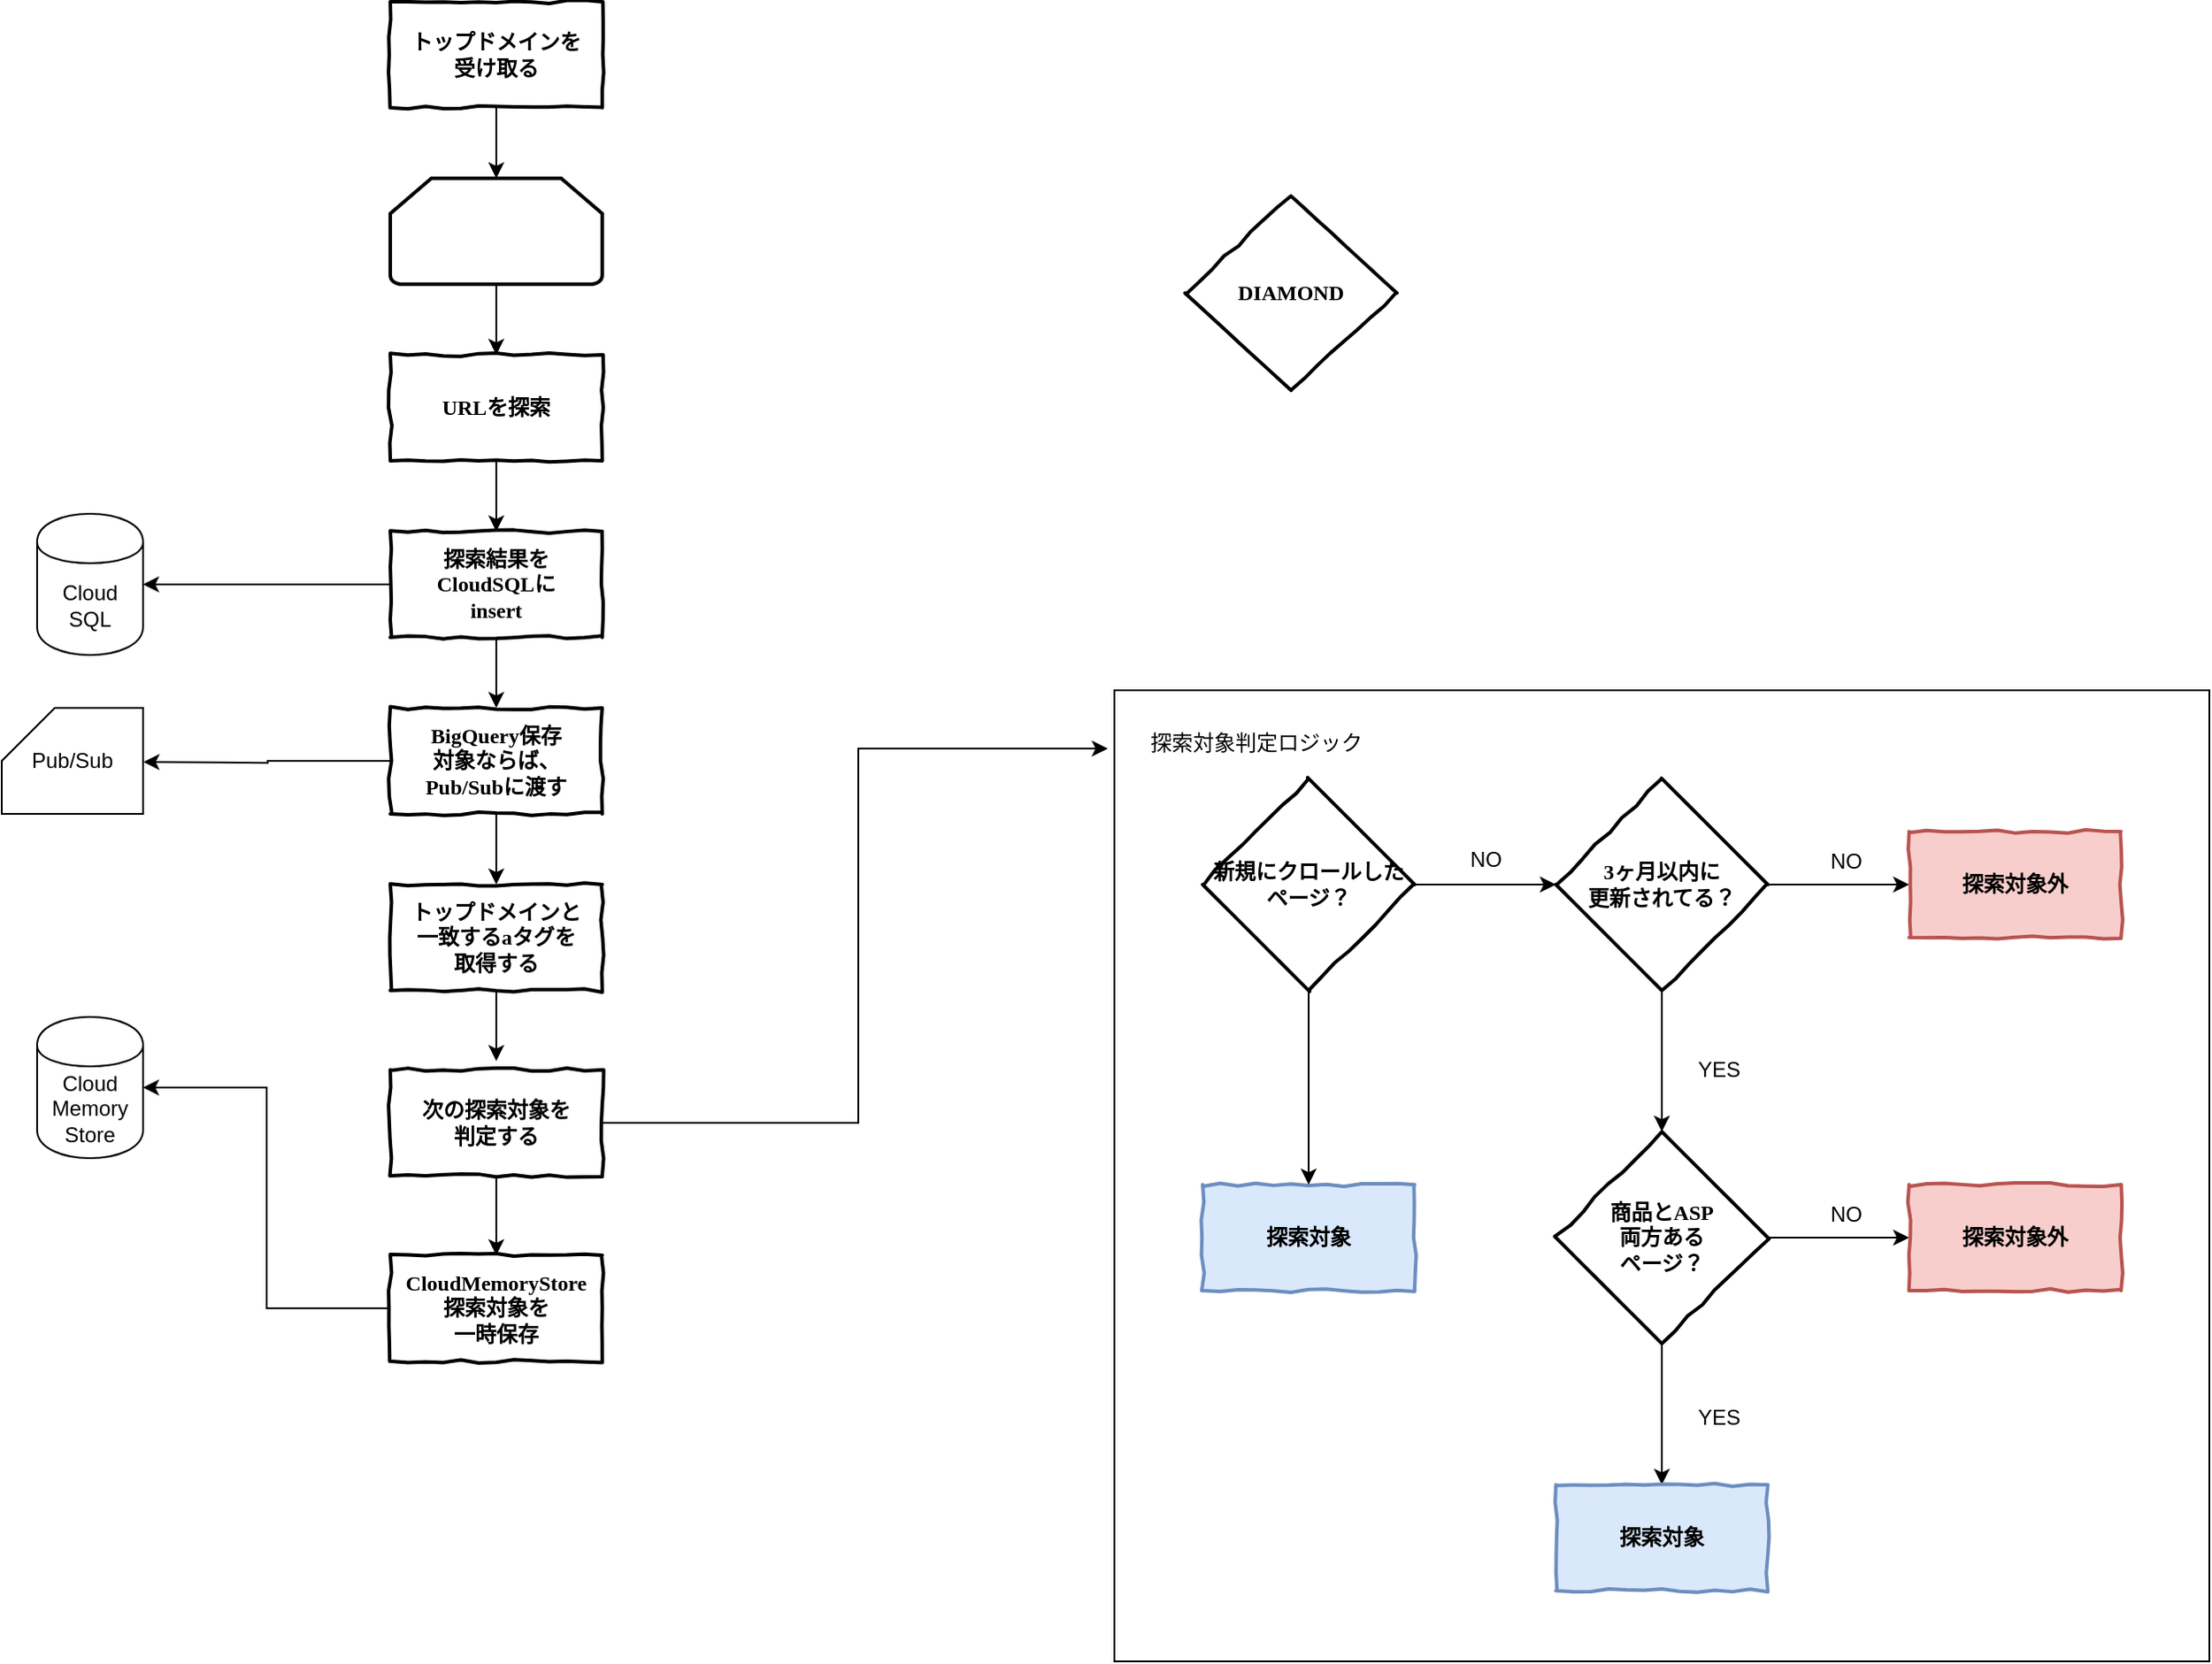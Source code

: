 <mxfile version="12.4.3" type="github" pages="1"><diagram id="J70zLY38wR2NkyfccbgC" name="Page-1"><mxGraphModel dx="2488" dy="2060" grid="1" gridSize="10" guides="1" tooltips="1" connect="1" arrows="1" fold="1" page="1" pageScale="1" pageWidth="827" pageHeight="1169" math="0" shadow="0"><root><mxCell id="0"/><mxCell id="1" parent="0"/><mxCell id="s6GqBUCvVQPSU-Hxvb5w-60" value="" style="edgeStyle=orthogonalEdgeStyle;rounded=0;orthogonalLoop=1;jettySize=auto;html=1;" edge="1" parent="1" source="s6GqBUCvVQPSU-Hxvb5w-3" target="s6GqBUCvVQPSU-Hxvb5w-59"><mxGeometry relative="1" as="geometry"/></mxCell><mxCell id="s6GqBUCvVQPSU-Hxvb5w-3" value="URLを探索" style="html=1;whiteSpace=wrap;comic=1;strokeWidth=2;fontFamily=Comic Sans MS;fontStyle=1;" vertex="1" parent="1"><mxGeometry x="180" y="160" width="120" height="60" as="geometry"/></mxCell><mxCell id="s6GqBUCvVQPSU-Hxvb5w-64" value="" style="edgeStyle=orthogonalEdgeStyle;rounded=0;orthogonalLoop=1;jettySize=auto;html=1;" edge="1" parent="1" source="s6GqBUCvVQPSU-Hxvb5w-59" target="s6GqBUCvVQPSU-Hxvb5w-63"><mxGeometry relative="1" as="geometry"/></mxCell><mxCell id="s6GqBUCvVQPSU-Hxvb5w-65" style="edgeStyle=orthogonalEdgeStyle;rounded=0;orthogonalLoop=1;jettySize=auto;html=1;" edge="1" parent="1" source="s6GqBUCvVQPSU-Hxvb5w-59" target="s6GqBUCvVQPSU-Hxvb5w-61"><mxGeometry relative="1" as="geometry"/></mxCell><mxCell id="s6GqBUCvVQPSU-Hxvb5w-59" value="探索結果を&lt;br&gt;CloudSQLに&lt;br&gt;insert" style="html=1;whiteSpace=wrap;comic=1;strokeWidth=2;fontFamily=Comic Sans MS;fontStyle=1;" vertex="1" parent="1"><mxGeometry x="180" y="260" width="120" height="60" as="geometry"/></mxCell><mxCell id="s6GqBUCvVQPSU-Hxvb5w-67" style="edgeStyle=orthogonalEdgeStyle;rounded=0;orthogonalLoop=1;jettySize=auto;html=1;entryX=1;entryY=0.5;entryDx=0;entryDy=0;" edge="1" parent="1" source="s6GqBUCvVQPSU-Hxvb5w-63"><mxGeometry relative="1" as="geometry"><mxPoint x="40.235" y="390.588" as="targetPoint"/></mxGeometry></mxCell><mxCell id="s6GqBUCvVQPSU-Hxvb5w-74" value="" style="edgeStyle=orthogonalEdgeStyle;rounded=0;orthogonalLoop=1;jettySize=auto;html=1;" edge="1" parent="1" source="s6GqBUCvVQPSU-Hxvb5w-63" target="s6GqBUCvVQPSU-Hxvb5w-16"><mxGeometry relative="1" as="geometry"/></mxCell><mxCell id="s6GqBUCvVQPSU-Hxvb5w-63" value="BigQuery保存&lt;br&gt;対象ならば、&lt;br&gt;Pub/Subに渡す" style="html=1;whiteSpace=wrap;comic=1;strokeWidth=2;fontFamily=Comic Sans MS;fontStyle=1;" vertex="1" parent="1"><mxGeometry x="180" y="360" width="120" height="60" as="geometry"/></mxCell><mxCell id="s6GqBUCvVQPSU-Hxvb5w-19" value="" style="edgeStyle=orthogonalEdgeStyle;rounded=0;orthogonalLoop=1;jettySize=auto;html=1;" edge="1" parent="1" source="s6GqBUCvVQPSU-Hxvb5w-16"><mxGeometry relative="1" as="geometry"><mxPoint x="240" y="560" as="targetPoint"/></mxGeometry></mxCell><mxCell id="s6GqBUCvVQPSU-Hxvb5w-16" value="トップドメインと&lt;br&gt;一致するaタグを&lt;br&gt;取得する" style="html=1;whiteSpace=wrap;comic=1;strokeWidth=2;fontFamily=Comic Sans MS;fontStyle=1;" vertex="1" parent="1"><mxGeometry x="180" y="460" width="120" height="60" as="geometry"/></mxCell><mxCell id="s6GqBUCvVQPSU-Hxvb5w-9" value="" style="edgeStyle=orthogonalEdgeStyle;rounded=0;orthogonalLoop=1;jettySize=auto;html=1;" edge="1" parent="1" source="s6GqBUCvVQPSU-Hxvb5w-6" target="s6GqBUCvVQPSU-Hxvb5w-3"><mxGeometry relative="1" as="geometry"/></mxCell><mxCell id="s6GqBUCvVQPSU-Hxvb5w-6" value="" style="strokeWidth=2;html=1;shape=mxgraph.flowchart.loop_limit;whiteSpace=wrap;" vertex="1" parent="1"><mxGeometry x="180" y="60" width="120" height="60" as="geometry"/></mxCell><mxCell id="s6GqBUCvVQPSU-Hxvb5w-15" value="" style="edgeStyle=orthogonalEdgeStyle;rounded=0;orthogonalLoop=1;jettySize=auto;html=1;" edge="1" parent="1" source="s6GqBUCvVQPSU-Hxvb5w-14" target="s6GqBUCvVQPSU-Hxvb5w-6"><mxGeometry relative="1" as="geometry"/></mxCell><mxCell id="s6GqBUCvVQPSU-Hxvb5w-14" value="トップドメインを&lt;br&gt;受け取る" style="html=1;whiteSpace=wrap;comic=1;strokeWidth=2;fontFamily=Comic Sans MS;fontStyle=1;" vertex="1" parent="1"><mxGeometry x="180" y="-40" width="120" height="60" as="geometry"/></mxCell><mxCell id="s6GqBUCvVQPSU-Hxvb5w-52" value="" style="edgeStyle=orthogonalEdgeStyle;rounded=0;orthogonalLoop=1;jettySize=auto;html=1;" edge="1" parent="1" source="s6GqBUCvVQPSU-Hxvb5w-49" target="s6GqBUCvVQPSU-Hxvb5w-51"><mxGeometry relative="1" as="geometry"/></mxCell><mxCell id="s6GqBUCvVQPSU-Hxvb5w-57" style="edgeStyle=orthogonalEdgeStyle;rounded=0;orthogonalLoop=1;jettySize=auto;html=1;entryX=-0.006;entryY=0.06;entryDx=0;entryDy=0;entryPerimeter=0;" edge="1" parent="1" source="s6GqBUCvVQPSU-Hxvb5w-49" target="s6GqBUCvVQPSU-Hxvb5w-55"><mxGeometry relative="1" as="geometry"/></mxCell><mxCell id="s6GqBUCvVQPSU-Hxvb5w-49" value="次の探索対象を&lt;br&gt;判定する" style="html=1;whiteSpace=wrap;comic=1;strokeWidth=2;fontFamily=Comic Sans MS;fontStyle=1;" vertex="1" parent="1"><mxGeometry x="180" y="565" width="120" height="60" as="geometry"/></mxCell><mxCell id="s6GqBUCvVQPSU-Hxvb5w-68" style="edgeStyle=orthogonalEdgeStyle;rounded=0;orthogonalLoop=1;jettySize=auto;html=1;entryX=1;entryY=0.5;entryDx=0;entryDy=0;" edge="1" parent="1" source="s6GqBUCvVQPSU-Hxvb5w-51" target="s6GqBUCvVQPSU-Hxvb5w-53"><mxGeometry relative="1" as="geometry"/></mxCell><mxCell id="s6GqBUCvVQPSU-Hxvb5w-51" value="CloudMemoryStore&lt;br&gt;探索対象を&lt;br&gt;一時保存" style="html=1;whiteSpace=wrap;comic=1;strokeWidth=2;fontFamily=Comic Sans MS;fontStyle=1;" vertex="1" parent="1"><mxGeometry x="180" y="670" width="120" height="60" as="geometry"/></mxCell><mxCell id="s6GqBUCvVQPSU-Hxvb5w-53" value="Cloud&lt;br&gt;Memory&lt;br&gt;Store" style="shape=cylinder;whiteSpace=wrap;html=1;boundedLbl=1;backgroundOutline=1;" vertex="1" parent="1"><mxGeometry x="-20" y="535" width="60" height="80" as="geometry"/></mxCell><mxCell id="s6GqBUCvVQPSU-Hxvb5w-58" value="" style="group" vertex="1" connectable="0" parent="1"><mxGeometry x="590" y="350" width="620" height="550" as="geometry"/></mxCell><mxCell id="s6GqBUCvVQPSU-Hxvb5w-55" value="" style="rounded=0;whiteSpace=wrap;html=1;" vertex="1" parent="s6GqBUCvVQPSU-Hxvb5w-58"><mxGeometry width="620" height="550" as="geometry"/></mxCell><mxCell id="s6GqBUCvVQPSU-Hxvb5w-21" value="新規にクロールした&lt;br&gt;ページ？" style="rhombus;html=1;align=center;whiteSpace=wrap;comic=1;strokeWidth=2;fontFamily=Comic Sans MS;fontStyle=1;" vertex="1" parent="s6GqBUCvVQPSU-Hxvb5w-58"><mxGeometry x="50" y="50" width="120" height="120" as="geometry"/></mxCell><mxCell id="s6GqBUCvVQPSU-Hxvb5w-32" value="" style="edgeStyle=orthogonalEdgeStyle;rounded=0;orthogonalLoop=1;jettySize=auto;html=1;" edge="1" parent="s6GqBUCvVQPSU-Hxvb5w-58" source="s6GqBUCvVQPSU-Hxvb5w-22"><mxGeometry relative="1" as="geometry"><mxPoint x="450.0" y="110" as="targetPoint"/></mxGeometry></mxCell><mxCell id="s6GqBUCvVQPSU-Hxvb5w-22" value="3ヶ月以内に&lt;br&gt;更新されてる？" style="rhombus;html=1;align=center;whiteSpace=wrap;comic=1;strokeWidth=2;fontFamily=Comic Sans MS;fontStyle=1;" vertex="1" parent="s6GqBUCvVQPSU-Hxvb5w-58"><mxGeometry x="250" y="50" width="120" height="120" as="geometry"/></mxCell><mxCell id="s6GqBUCvVQPSU-Hxvb5w-23" value="" style="edgeStyle=orthogonalEdgeStyle;rounded=0;orthogonalLoop=1;jettySize=auto;html=1;" edge="1" parent="s6GqBUCvVQPSU-Hxvb5w-58" source="s6GqBUCvVQPSU-Hxvb5w-21" target="s6GqBUCvVQPSU-Hxvb5w-22"><mxGeometry relative="1" as="geometry"/></mxCell><mxCell id="s6GqBUCvVQPSU-Hxvb5w-29" value="" style="edgeStyle=orthogonalEdgeStyle;rounded=0;orthogonalLoop=1;jettySize=auto;html=1;" edge="1" parent="s6GqBUCvVQPSU-Hxvb5w-58" source="s6GqBUCvVQPSU-Hxvb5w-25"><mxGeometry relative="1" as="geometry"><mxPoint x="310.0" y="450" as="targetPoint"/></mxGeometry></mxCell><mxCell id="s6GqBUCvVQPSU-Hxvb5w-25" value="商品とASP&lt;br&gt;両方ある&lt;br&gt;ページ？" style="rhombus;html=1;align=center;whiteSpace=wrap;comic=1;strokeWidth=2;fontFamily=Comic Sans MS;fontStyle=1;" vertex="1" parent="s6GqBUCvVQPSU-Hxvb5w-58"><mxGeometry x="250" y="250" width="120" height="120" as="geometry"/></mxCell><mxCell id="s6GqBUCvVQPSU-Hxvb5w-26" value="" style="edgeStyle=orthogonalEdgeStyle;rounded=0;orthogonalLoop=1;jettySize=auto;html=1;" edge="1" parent="s6GqBUCvVQPSU-Hxvb5w-58" source="s6GqBUCvVQPSU-Hxvb5w-22" target="s6GqBUCvVQPSU-Hxvb5w-25"><mxGeometry relative="1" as="geometry"/></mxCell><mxCell id="s6GqBUCvVQPSU-Hxvb5w-24" value="NO" style="text;html=1;align=center;verticalAlign=middle;resizable=0;points=[];;autosize=1;" vertex="1" parent="s6GqBUCvVQPSU-Hxvb5w-58"><mxGeometry x="195" y="86" width="30" height="20" as="geometry"/></mxCell><mxCell id="s6GqBUCvVQPSU-Hxvb5w-27" value="YES" style="text;html=1;align=center;verticalAlign=middle;resizable=0;points=[];;autosize=1;" vertex="1" parent="s6GqBUCvVQPSU-Hxvb5w-58"><mxGeometry x="322" y="205" width="40" height="20" as="geometry"/></mxCell><mxCell id="s6GqBUCvVQPSU-Hxvb5w-30" value="YES" style="text;html=1;align=center;verticalAlign=middle;resizable=0;points=[];;autosize=1;" vertex="1" parent="s6GqBUCvVQPSU-Hxvb5w-58"><mxGeometry x="322" y="402" width="40" height="20" as="geometry"/></mxCell><mxCell id="s6GqBUCvVQPSU-Hxvb5w-33" value="NO" style="text;html=1;align=center;verticalAlign=middle;resizable=0;points=[];;autosize=1;" vertex="1" parent="s6GqBUCvVQPSU-Hxvb5w-58"><mxGeometry x="399" y="87" width="30" height="20" as="geometry"/></mxCell><mxCell id="s6GqBUCvVQPSU-Hxvb5w-35" value="探索対象外" style="html=1;whiteSpace=wrap;comic=1;strokeWidth=2;fontFamily=Comic Sans MS;fontStyle=1;fillColor=#f8cecc;strokeColor=#b85450;" vertex="1" parent="s6GqBUCvVQPSU-Hxvb5w-58"><mxGeometry x="450" y="80" width="120" height="60" as="geometry"/></mxCell><mxCell id="s6GqBUCvVQPSU-Hxvb5w-42" value="" style="edgeStyle=orthogonalEdgeStyle;rounded=0;orthogonalLoop=1;jettySize=auto;html=1;" edge="1" parent="s6GqBUCvVQPSU-Hxvb5w-58"><mxGeometry relative="1" as="geometry"><mxPoint x="370.0" y="310" as="sourcePoint"/><mxPoint x="450.0" y="310" as="targetPoint"/></mxGeometry></mxCell><mxCell id="s6GqBUCvVQPSU-Hxvb5w-43" value="NO" style="text;html=1;align=center;verticalAlign=middle;resizable=0;points=[];;autosize=1;" vertex="1" parent="s6GqBUCvVQPSU-Hxvb5w-58"><mxGeometry x="399" y="287" width="30" height="20" as="geometry"/></mxCell><mxCell id="s6GqBUCvVQPSU-Hxvb5w-44" value="探索対象外" style="html=1;whiteSpace=wrap;comic=1;strokeWidth=2;fontFamily=Comic Sans MS;fontStyle=1;fillColor=#f8cecc;strokeColor=#b85450;" vertex="1" parent="s6GqBUCvVQPSU-Hxvb5w-58"><mxGeometry x="450" y="280" width="120" height="60" as="geometry"/></mxCell><mxCell id="s6GqBUCvVQPSU-Hxvb5w-45" value="探索対象" style="html=1;whiteSpace=wrap;comic=1;strokeWidth=2;fontFamily=Comic Sans MS;fontStyle=1;fillColor=#dae8fc;strokeColor=#6c8ebf;" vertex="1" parent="s6GqBUCvVQPSU-Hxvb5w-58"><mxGeometry x="250" y="450" width="120" height="60" as="geometry"/></mxCell><mxCell id="s6GqBUCvVQPSU-Hxvb5w-46" value="探索対象" style="html=1;whiteSpace=wrap;comic=1;strokeWidth=2;fontFamily=Comic Sans MS;fontStyle=1;fillColor=#dae8fc;strokeColor=#6c8ebf;" vertex="1" parent="s6GqBUCvVQPSU-Hxvb5w-58"><mxGeometry x="50" y="280" width="120" height="60" as="geometry"/></mxCell><mxCell id="s6GqBUCvVQPSU-Hxvb5w-47" style="edgeStyle=orthogonalEdgeStyle;rounded=0;orthogonalLoop=1;jettySize=auto;html=1;entryX=0.5;entryY=0;entryDx=0;entryDy=0;" edge="1" parent="s6GqBUCvVQPSU-Hxvb5w-58" source="s6GqBUCvVQPSU-Hxvb5w-21" target="s6GqBUCvVQPSU-Hxvb5w-46"><mxGeometry relative="1" as="geometry"/></mxCell><mxCell id="s6GqBUCvVQPSU-Hxvb5w-56" value="探索対象判定ロジック" style="text;html=1;align=center;verticalAlign=middle;resizable=0;points=[];;autosize=1;" vertex="1" parent="s6GqBUCvVQPSU-Hxvb5w-58"><mxGeometry x="10" y="20" width="140" height="20" as="geometry"/></mxCell><mxCell id="s6GqBUCvVQPSU-Hxvb5w-61" value="Cloud&lt;br&gt;SQL" style="shape=cylinder;whiteSpace=wrap;html=1;boundedLbl=1;backgroundOutline=1;" vertex="1" parent="1"><mxGeometry x="-20" y="250" width="60" height="80" as="geometry"/></mxCell><mxCell id="s6GqBUCvVQPSU-Hxvb5w-73" value="Pub/Sub" style="shape=card;whiteSpace=wrap;html=1;" vertex="1" parent="1"><mxGeometry x="-40" y="360" width="80" height="60" as="geometry"/></mxCell><mxCell id="s6GqBUCvVQPSU-Hxvb5w-75" value="DIAMOND" style="rhombus;html=1;align=center;whiteSpace=wrap;comic=1;strokeWidth=2;fontFamily=Comic Sans MS;fontStyle=1;" vertex="1" parent="1"><mxGeometry x="630" y="70" width="120" height="110" as="geometry"/></mxCell></root></mxGraphModel></diagram></mxfile>